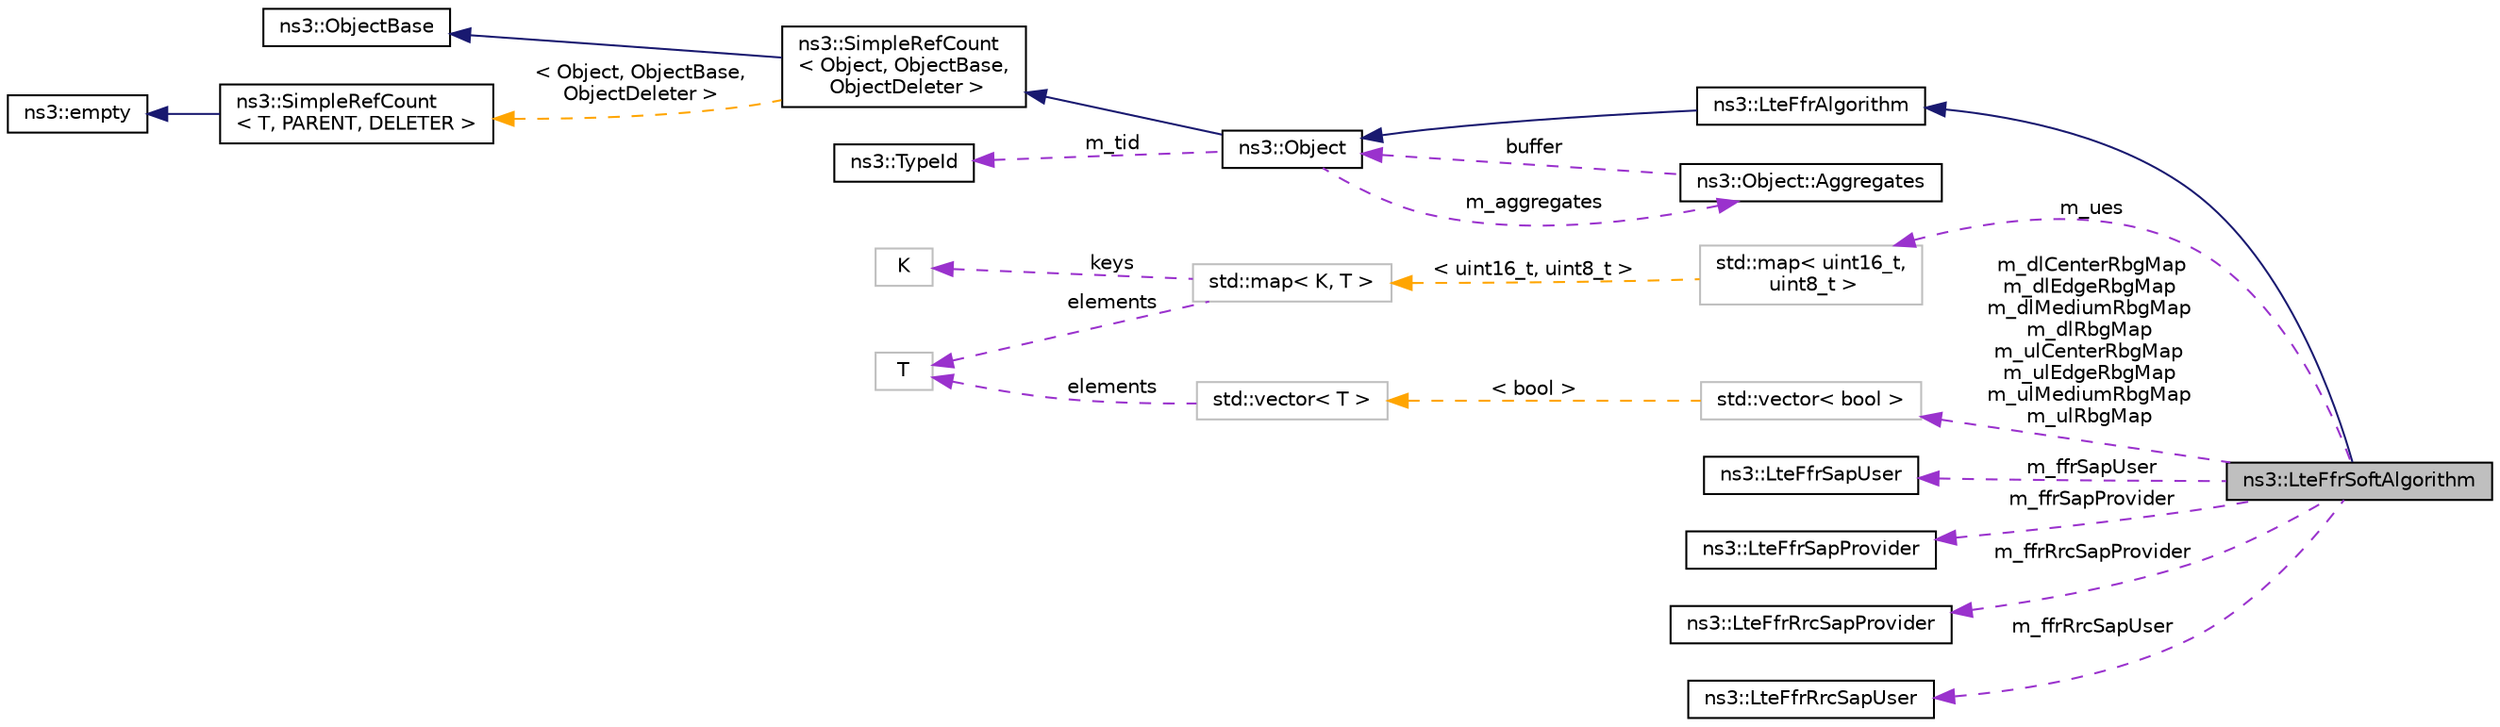 digraph "ns3::LteFfrSoftAlgorithm"
{
 // LATEX_PDF_SIZE
  edge [fontname="Helvetica",fontsize="10",labelfontname="Helvetica",labelfontsize="10"];
  node [fontname="Helvetica",fontsize="10",shape=record];
  rankdir="LR";
  Node1 [label="ns3::LteFfrSoftAlgorithm",height=0.2,width=0.4,color="black", fillcolor="grey75", style="filled", fontcolor="black",tooltip="Soft Fractional Frequency Reuse algorithm implementation."];
  Node2 -> Node1 [dir="back",color="midnightblue",fontsize="10",style="solid",fontname="Helvetica"];
  Node2 [label="ns3::LteFfrAlgorithm",height=0.2,width=0.4,color="black", fillcolor="white", style="filled",URL="$classns3_1_1_lte_ffr_algorithm.html",tooltip="The abstract base class of a Frequency Reuse algorithm."];
  Node3 -> Node2 [dir="back",color="midnightblue",fontsize="10",style="solid",fontname="Helvetica"];
  Node3 [label="ns3::Object",height=0.2,width=0.4,color="black", fillcolor="white", style="filled",URL="$classns3_1_1_object.html",tooltip="A base class which provides memory management and object aggregation."];
  Node4 -> Node3 [dir="back",color="midnightblue",fontsize="10",style="solid",fontname="Helvetica"];
  Node4 [label="ns3::SimpleRefCount\l\< Object, ObjectBase,\l ObjectDeleter \>",height=0.2,width=0.4,color="black", fillcolor="white", style="filled",URL="$classns3_1_1_simple_ref_count.html",tooltip=" "];
  Node5 -> Node4 [dir="back",color="midnightblue",fontsize="10",style="solid",fontname="Helvetica"];
  Node5 [label="ns3::ObjectBase",height=0.2,width=0.4,color="black", fillcolor="white", style="filled",URL="$classns3_1_1_object_base.html",tooltip="Anchor the ns-3 type and attribute system."];
  Node6 -> Node4 [dir="back",color="orange",fontsize="10",style="dashed",label=" \< Object, ObjectBase,\l ObjectDeleter \>" ,fontname="Helvetica"];
  Node6 [label="ns3::SimpleRefCount\l\< T, PARENT, DELETER \>",height=0.2,width=0.4,color="black", fillcolor="white", style="filled",URL="$classns3_1_1_simple_ref_count.html",tooltip="A template-based reference counting class."];
  Node7 -> Node6 [dir="back",color="midnightblue",fontsize="10",style="solid",fontname="Helvetica"];
  Node7 [label="ns3::empty",height=0.2,width=0.4,color="black", fillcolor="white", style="filled",URL="$classns3_1_1empty.html",tooltip="make Callback use a separate empty type"];
  Node8 -> Node3 [dir="back",color="darkorchid3",fontsize="10",style="dashed",label=" m_tid" ,fontname="Helvetica"];
  Node8 [label="ns3::TypeId",height=0.2,width=0.4,color="black", fillcolor="white", style="filled",URL="$classns3_1_1_type_id.html",tooltip="a unique identifier for an interface."];
  Node9 -> Node3 [dir="back",color="darkorchid3",fontsize="10",style="dashed",label=" m_aggregates" ,fontname="Helvetica"];
  Node9 [label="ns3::Object::Aggregates",height=0.2,width=0.4,color="black", fillcolor="white", style="filled",URL="$structns3_1_1_object_1_1_aggregates.html",tooltip="The list of Objects aggregated to this one."];
  Node3 -> Node9 [dir="back",color="darkorchid3",fontsize="10",style="dashed",label=" buffer" ,fontname="Helvetica"];
  Node10 -> Node1 [dir="back",color="darkorchid3",fontsize="10",style="dashed",label=" m_ues" ,fontname="Helvetica"];
  Node10 [label="std::map\< uint16_t,\l uint8_t \>",height=0.2,width=0.4,color="grey75", fillcolor="white", style="filled",tooltip=" "];
  Node11 -> Node10 [dir="back",color="orange",fontsize="10",style="dashed",label=" \< uint16_t, uint8_t \>" ,fontname="Helvetica"];
  Node11 [label="std::map\< K, T \>",height=0.2,width=0.4,color="grey75", fillcolor="white", style="filled",tooltip=" "];
  Node12 -> Node11 [dir="back",color="darkorchid3",fontsize="10",style="dashed",label=" keys" ,fontname="Helvetica"];
  Node12 [label="K",height=0.2,width=0.4,color="grey75", fillcolor="white", style="filled",tooltip=" "];
  Node13 -> Node11 [dir="back",color="darkorchid3",fontsize="10",style="dashed",label=" elements" ,fontname="Helvetica"];
  Node13 [label="T",height=0.2,width=0.4,color="grey75", fillcolor="white", style="filled",tooltip=" "];
  Node14 -> Node1 [dir="back",color="darkorchid3",fontsize="10",style="dashed",label=" m_ffrSapUser" ,fontname="Helvetica"];
  Node14 [label="ns3::LteFfrSapUser",height=0.2,width=0.4,color="black", fillcolor="white", style="filled",URL="$classns3_1_1_lte_ffr_sap_user.html",tooltip="Service Access Point (SAP) offered by the eNodeB RRC instance to the Frequency Reuse algorithm instan..."];
  Node15 -> Node1 [dir="back",color="darkorchid3",fontsize="10",style="dashed",label=" m_ffrSapProvider" ,fontname="Helvetica"];
  Node15 [label="ns3::LteFfrSapProvider",height=0.2,width=0.4,color="black", fillcolor="white", style="filled",URL="$classns3_1_1_lte_ffr_sap_provider.html",tooltip="Service Access Point (SAP) offered by the Frequency Reuse algorithm instance to the MAC Scheduler ins..."];
  Node16 -> Node1 [dir="back",color="darkorchid3",fontsize="10",style="dashed",label=" m_ffrRrcSapProvider" ,fontname="Helvetica"];
  Node16 [label="ns3::LteFfrRrcSapProvider",height=0.2,width=0.4,color="black", fillcolor="white", style="filled",URL="$classns3_1_1_lte_ffr_rrc_sap_provider.html",tooltip="Service Access Point (SAP) offered by the Frequency Reuse algorithm instance to the eNodeB RRC instan..."];
  Node17 -> Node1 [dir="back",color="darkorchid3",fontsize="10",style="dashed",label=" m_ffrRrcSapUser" ,fontname="Helvetica"];
  Node17 [label="ns3::LteFfrRrcSapUser",height=0.2,width=0.4,color="black", fillcolor="white", style="filled",URL="$classns3_1_1_lte_ffr_rrc_sap_user.html",tooltip="Service Access Point (SAP) offered by the eNodeB RRC instance to the Frequency Reuse algorithm instan..."];
  Node18 -> Node1 [dir="back",color="darkorchid3",fontsize="10",style="dashed",label=" m_dlCenterRbgMap\nm_dlEdgeRbgMap\nm_dlMediumRbgMap\nm_dlRbgMap\nm_ulCenterRbgMap\nm_ulEdgeRbgMap\nm_ulMediumRbgMap\nm_ulRbgMap" ,fontname="Helvetica"];
  Node18 [label="std::vector\< bool \>",height=0.2,width=0.4,color="grey75", fillcolor="white", style="filled",tooltip=" "];
  Node19 -> Node18 [dir="back",color="orange",fontsize="10",style="dashed",label=" \< bool \>" ,fontname="Helvetica"];
  Node19 [label="std::vector\< T \>",height=0.2,width=0.4,color="grey75", fillcolor="white", style="filled",tooltip=" "];
  Node13 -> Node19 [dir="back",color="darkorchid3",fontsize="10",style="dashed",label=" elements" ,fontname="Helvetica"];
}

